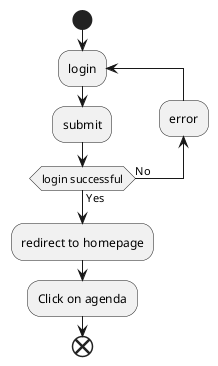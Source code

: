 @startuml agenda activity
start
repeat :login; 
:submit;
backward :error;
repeat while (login successful) is (No) not (Yes)
    :redirect to homepage;
    :Click on agenda;
    end
@enduml